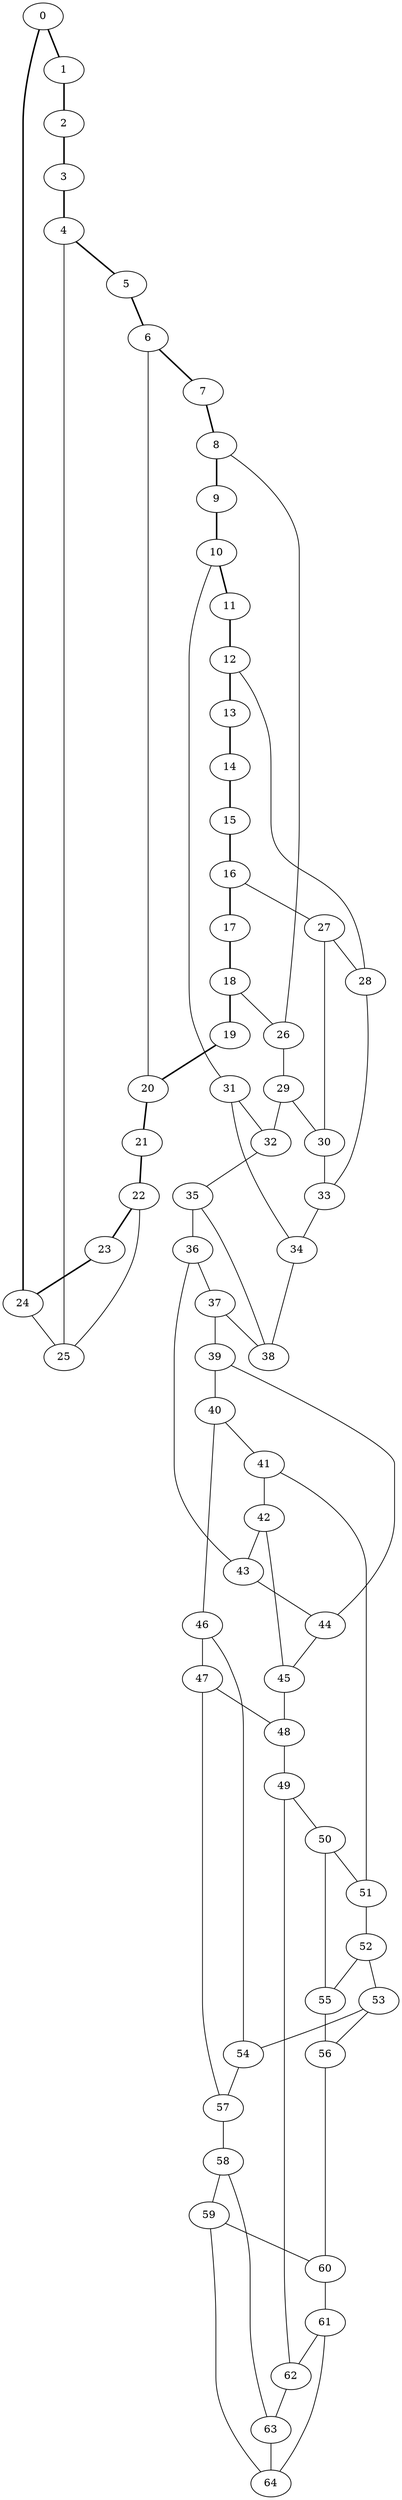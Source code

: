 graph G {
0 [ pos = " 28.00,0.00!" ];
0 -- 1[style=bold];
0 -- 24[style=bold];
1 [ pos = " 27.12,6.96!" ];
1 -- 2[style=bold];
2 [ pos = " 24.54,13.49!" ];
2 -- 3[style=bold];
3 [ pos = " 20.41,19.17!" ];
3 -- 4[style=bold];
4 [ pos = " 15.00,23.64!" ];
4 -- 5[style=bold];
4 -- 25;
5 [ pos = " 8.65,26.63!" ];
5 -- 6[style=bold];
6 [ pos = " 1.76,27.94!" ];
6 -- 7[style=bold];
6 -- 20;
7 [ pos = " -5.25,27.50!" ];
7 -- 8[style=bold];
8 [ pos = " -11.92,25.34!" ];
8 -- 9[style=bold];
8 -- 26;
9 [ pos = " -17.85,21.57!" ];
9 -- 10[style=bold];
10 [ pos = " -22.65,16.46!" ];
10 -- 11[style=bold];
10 -- 31;
11 [ pos = " -26.03,10.31!" ];
11 -- 12[style=bold];
12 [ pos = " -27.78,3.51!" ];
12 -- 13[style=bold];
12 -- 28;
13 [ pos = " -27.78,-3.51!" ];
13 -- 14[style=bold];
14 [ pos = " -26.03,-10.31!" ];
14 -- 15[style=bold];
15 [ pos = " -22.65,-16.46!" ];
15 -- 16[style=bold];
16 [ pos = " -17.85,-21.57!" ];
16 -- 17[style=bold];
16 -- 27;
17 [ pos = " -11.92,-25.34!" ];
17 -- 18[style=bold];
18 [ pos = " -5.25,-27.50!" ];
18 -- 19[style=bold];
18 -- 26;
19 [ pos = " 1.76,-27.94!" ];
19 -- 20[style=bold];
20 [ pos = " 8.65,-26.63!" ];
20 -- 21[style=bold];
21 [ pos = " 15.00,-23.64!" ];
21 -- 22[style=bold];
22 [ pos = " 20.41,-19.17!" ];
22 -- 23[style=bold];
22 -- 25;
23 [ pos = " 24.54,-13.49!" ];
23 -- 24[style=bold];
24 [ pos = " 27.12,-6.96!" ];
24 -- 25;
26 -- 29;
27 -- 28;
27 -- 30;
28 -- 33;
29 -- 30;
29 -- 32;
30 -- 33;
31 -- 32;
31 -- 34;
32 -- 35;
33 -- 34;
34 -- 38;
35 -- 36;
35 -- 38;
36 -- 37;
36 -- 43;
37 -- 38;
37 -- 39;
39 -- 40;
39 -- 44;
40 -- 41;
40 -- 46;
41 -- 42;
41 -- 51;
42 -- 43;
42 -- 45;
43 -- 44;
44 -- 45;
45 -- 48;
46 -- 47;
46 -- 54;
47 -- 48;
47 -- 57;
48 -- 49;
49 -- 50;
49 -- 62;
50 -- 51;
50 -- 55;
51 -- 52;
52 -- 53;
52 -- 55;
53 -- 54;
53 -- 56;
54 -- 57;
55 -- 56;
56 -- 60;
57 -- 58;
58 -- 59;
58 -- 63;
59 -- 60;
59 -- 64;
60 -- 61;
61 -- 62;
61 -- 64;
62 -- 63;
63 -- 64;
}
